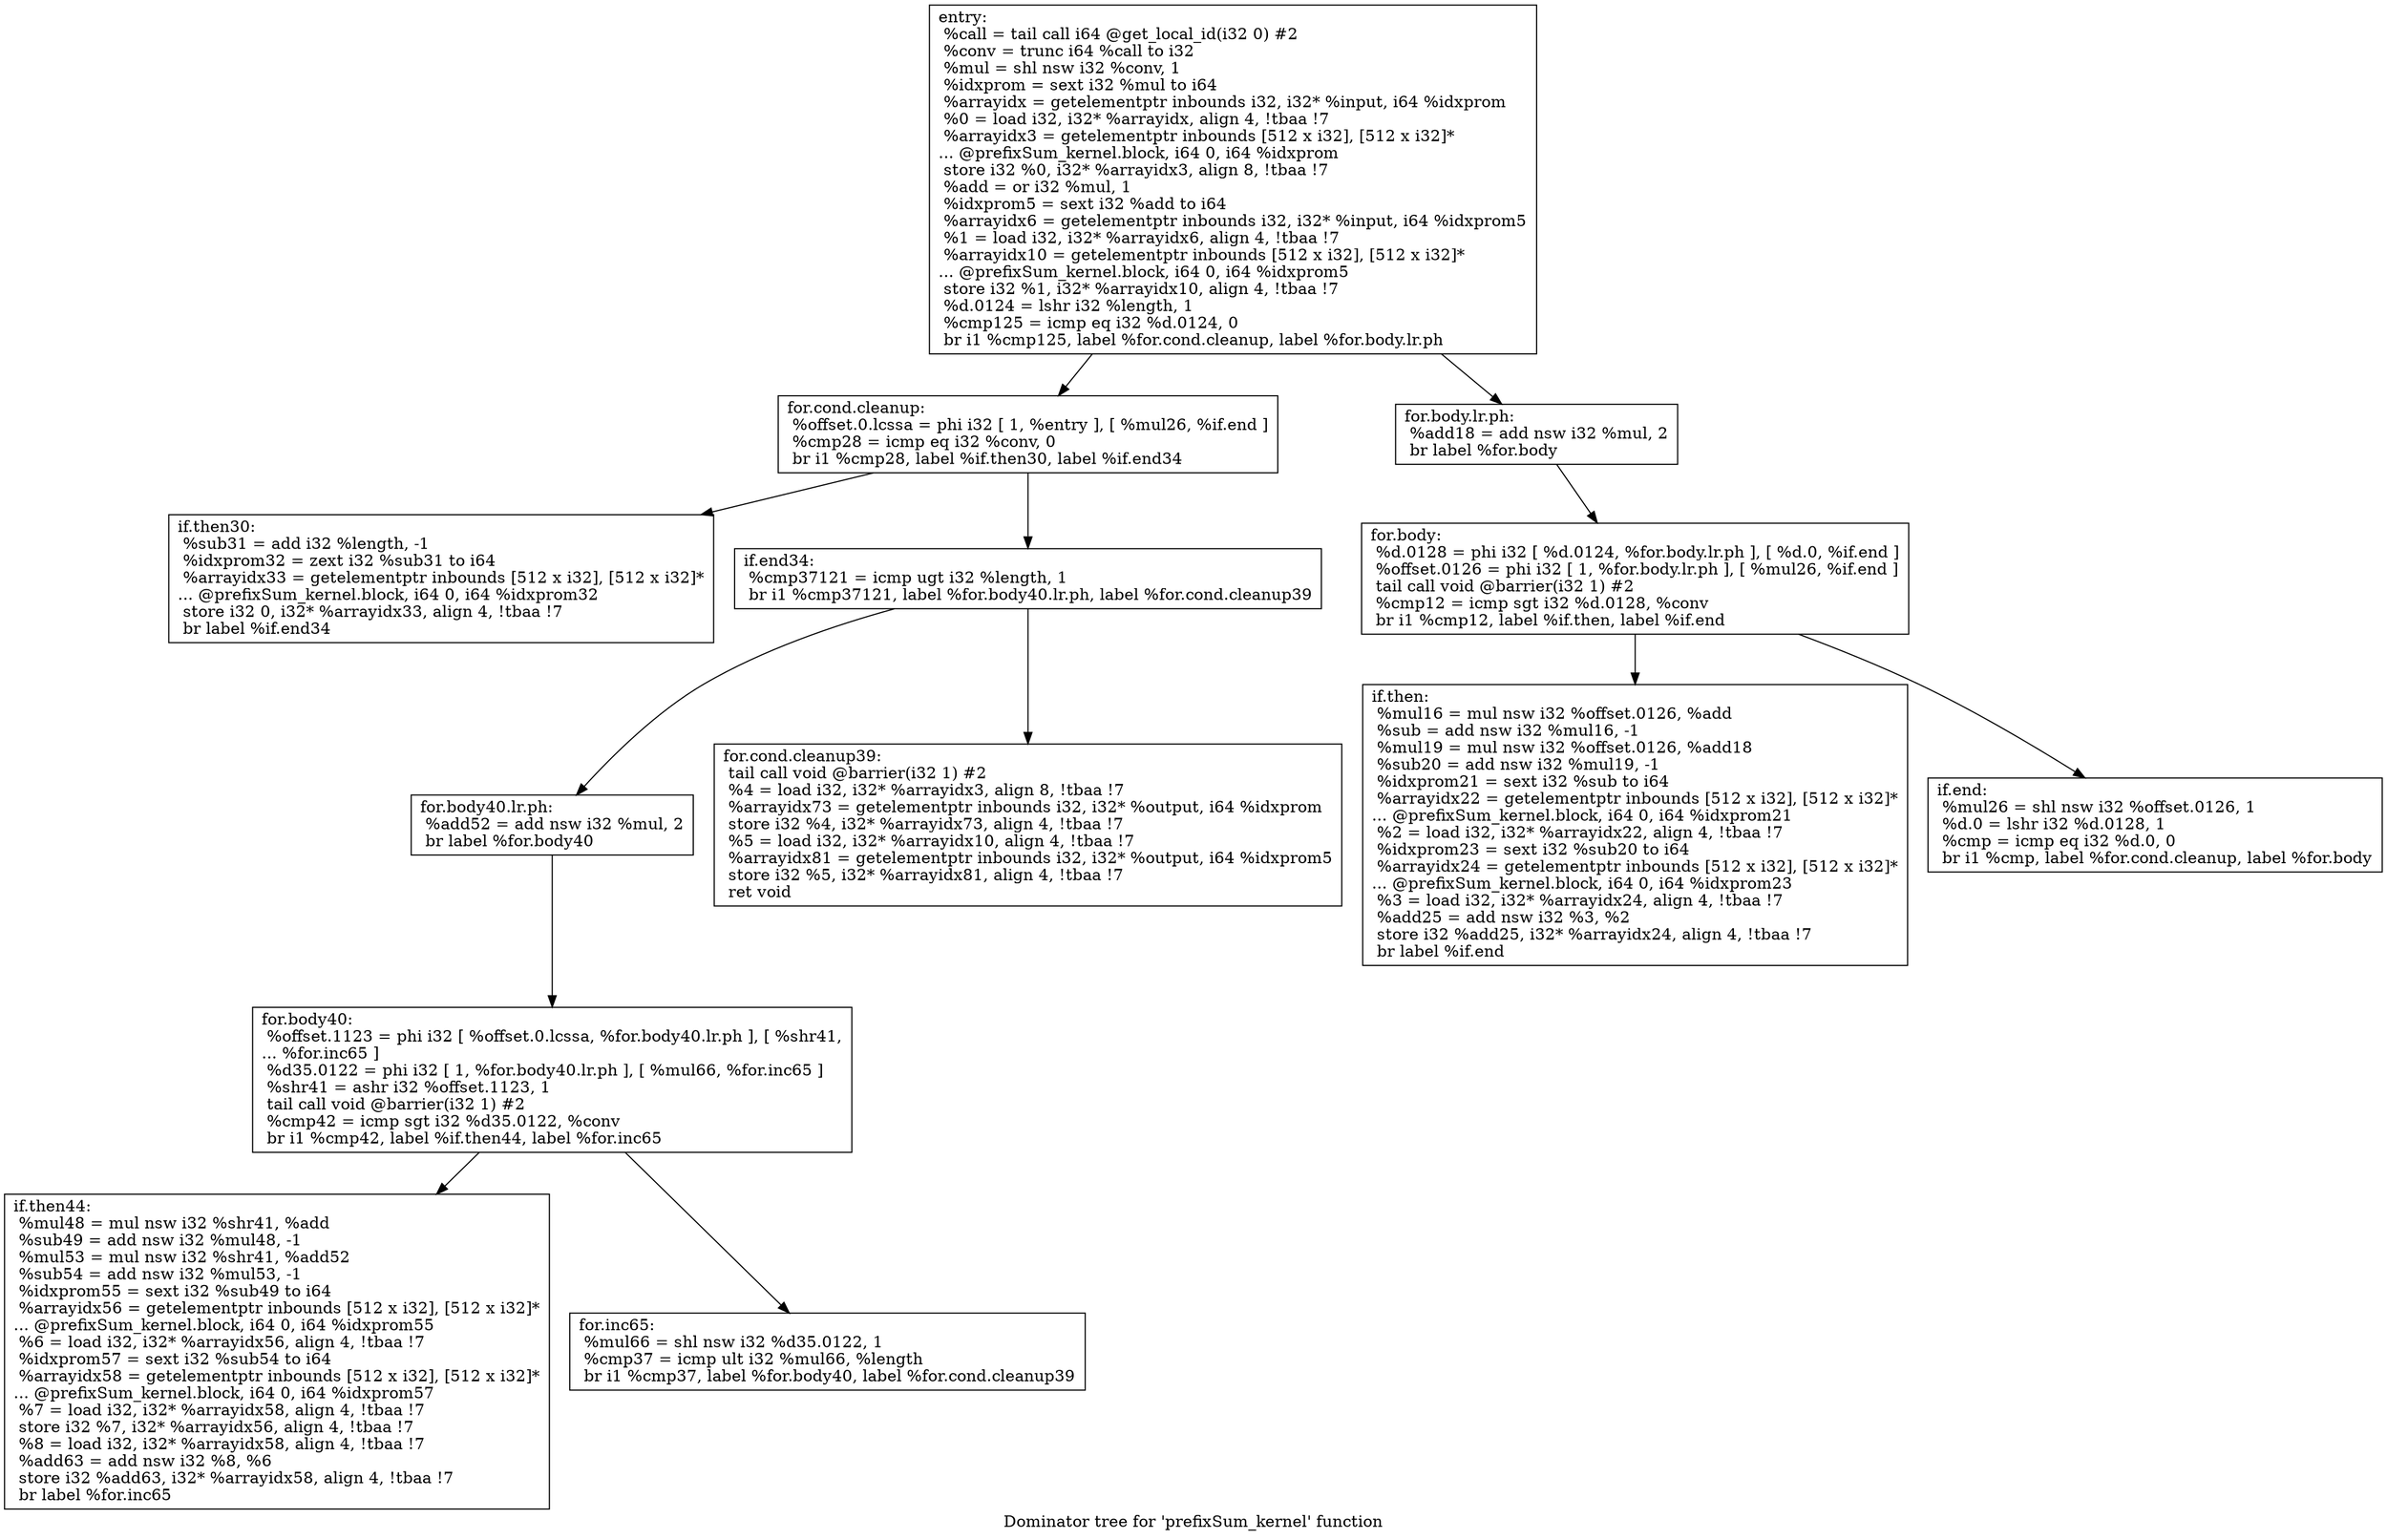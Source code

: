digraph "Dominator tree for 'prefixSum_kernel' function" {
	label="Dominator tree for 'prefixSum_kernel' function";

	Node0x8d241f0 [shape=record,label="{entry:\l  %call = tail call i64 @get_local_id(i32 0) #2\l  %conv = trunc i64 %call to i32\l  %mul = shl nsw i32 %conv, 1\l  %idxprom = sext i32 %mul to i64\l  %arrayidx = getelementptr inbounds i32, i32* %input, i64 %idxprom\l  %0 = load i32, i32* %arrayidx, align 4, !tbaa !7\l  %arrayidx3 = getelementptr inbounds [512 x i32], [512 x i32]*\l... @prefixSum_kernel.block, i64 0, i64 %idxprom\l  store i32 %0, i32* %arrayidx3, align 8, !tbaa !7\l  %add = or i32 %mul, 1\l  %idxprom5 = sext i32 %add to i64\l  %arrayidx6 = getelementptr inbounds i32, i32* %input, i64 %idxprom5\l  %1 = load i32, i32* %arrayidx6, align 4, !tbaa !7\l  %arrayidx10 = getelementptr inbounds [512 x i32], [512 x i32]*\l... @prefixSum_kernel.block, i64 0, i64 %idxprom5\l  store i32 %1, i32* %arrayidx10, align 4, !tbaa !7\l  %d.0124 = lshr i32 %length, 1\l  %cmp125 = icmp eq i32 %d.0124, 0\l  br i1 %cmp125, label %for.cond.cleanup, label %for.body.lr.ph\l}"];
	Node0x8d241f0 -> Node0x8d24230;
	Node0x8d241f0 -> Node0x8d24430;
	Node0x8d24230 [shape=record,label="{for.cond.cleanup:                                 \l  %offset.0.lcssa = phi i32 [ 1, %entry ], [ %mul26, %if.end ]\l  %cmp28 = icmp eq i32 %conv, 0\l  br i1 %cmp28, label %if.then30, label %if.end34\l}"];
	Node0x8d24230 -> Node0x8d24270;
	Node0x8d24230 -> Node0x8d242b0;
	Node0x8d24270 [shape=record,label="{if.then30:                                        \l  %sub31 = add i32 %length, -1\l  %idxprom32 = zext i32 %sub31 to i64\l  %arrayidx33 = getelementptr inbounds [512 x i32], [512 x i32]*\l... @prefixSum_kernel.block, i64 0, i64 %idxprom32\l  store i32 0, i32* %arrayidx33, align 4, !tbaa !7\l  br label %if.end34\l}"];
	Node0x8d242b0 [shape=record,label="{if.end34:                                         \l  %cmp37121 = icmp ugt i32 %length, 1\l  br i1 %cmp37121, label %for.body40.lr.ph, label %for.cond.cleanup39\l}"];
	Node0x8d242b0 -> Node0x8d242f0;
	Node0x8d242b0 -> Node0x8d243f0;
	Node0x8d242f0 [shape=record,label="{for.body40.lr.ph:                                 \l  %add52 = add nsw i32 %mul, 2\l  br label %for.body40\l}"];
	Node0x8d242f0 -> Node0x8d24330;
	Node0x8d24330 [shape=record,label="{for.body40:                                       \l  %offset.1123 = phi i32 [ %offset.0.lcssa, %for.body40.lr.ph ], [ %shr41,\l... %for.inc65 ]\l  %d35.0122 = phi i32 [ 1, %for.body40.lr.ph ], [ %mul66, %for.inc65 ]\l  %shr41 = ashr i32 %offset.1123, 1\l  tail call void @barrier(i32 1) #2\l  %cmp42 = icmp sgt i32 %d35.0122, %conv\l  br i1 %cmp42, label %if.then44, label %for.inc65\l}"];
	Node0x8d24330 -> Node0x8d24370;
	Node0x8d24330 -> Node0x8d243b0;
	Node0x8d24370 [shape=record,label="{if.then44:                                        \l  %mul48 = mul nsw i32 %shr41, %add\l  %sub49 = add nsw i32 %mul48, -1\l  %mul53 = mul nsw i32 %shr41, %add52\l  %sub54 = add nsw i32 %mul53, -1\l  %idxprom55 = sext i32 %sub49 to i64\l  %arrayidx56 = getelementptr inbounds [512 x i32], [512 x i32]*\l... @prefixSum_kernel.block, i64 0, i64 %idxprom55\l  %6 = load i32, i32* %arrayidx56, align 4, !tbaa !7\l  %idxprom57 = sext i32 %sub54 to i64\l  %arrayidx58 = getelementptr inbounds [512 x i32], [512 x i32]*\l... @prefixSum_kernel.block, i64 0, i64 %idxprom57\l  %7 = load i32, i32* %arrayidx58, align 4, !tbaa !7\l  store i32 %7, i32* %arrayidx56, align 4, !tbaa !7\l  %8 = load i32, i32* %arrayidx58, align 4, !tbaa !7\l  %add63 = add nsw i32 %8, %6\l  store i32 %add63, i32* %arrayidx58, align 4, !tbaa !7\l  br label %for.inc65\l}"];
	Node0x8d243b0 [shape=record,label="{for.inc65:                                        \l  %mul66 = shl nsw i32 %d35.0122, 1\l  %cmp37 = icmp ult i32 %mul66, %length\l  br i1 %cmp37, label %for.body40, label %for.cond.cleanup39\l}"];
	Node0x8d243f0 [shape=record,label="{for.cond.cleanup39:                               \l  tail call void @barrier(i32 1) #2\l  %4 = load i32, i32* %arrayidx3, align 8, !tbaa !7\l  %arrayidx73 = getelementptr inbounds i32, i32* %output, i64 %idxprom\l  store i32 %4, i32* %arrayidx73, align 4, !tbaa !7\l  %5 = load i32, i32* %arrayidx10, align 4, !tbaa !7\l  %arrayidx81 = getelementptr inbounds i32, i32* %output, i64 %idxprom5\l  store i32 %5, i32* %arrayidx81, align 4, !tbaa !7\l  ret void\l}"];
	Node0x8d24430 [shape=record,label="{for.body.lr.ph:                                   \l  %add18 = add nsw i32 %mul, 2\l  br label %for.body\l}"];
	Node0x8d24430 -> Node0x8d24470;
	Node0x8d24470 [shape=record,label="{for.body:                                         \l  %d.0128 = phi i32 [ %d.0124, %for.body.lr.ph ], [ %d.0, %if.end ]\l  %offset.0126 = phi i32 [ 1, %for.body.lr.ph ], [ %mul26, %if.end ]\l  tail call void @barrier(i32 1) #2\l  %cmp12 = icmp sgt i32 %d.0128, %conv\l  br i1 %cmp12, label %if.then, label %if.end\l}"];
	Node0x8d24470 -> Node0x8d244b0;
	Node0x8d24470 -> Node0x8d244f0;
	Node0x8d244b0 [shape=record,label="{if.then:                                          \l  %mul16 = mul nsw i32 %offset.0126, %add\l  %sub = add nsw i32 %mul16, -1\l  %mul19 = mul nsw i32 %offset.0126, %add18\l  %sub20 = add nsw i32 %mul19, -1\l  %idxprom21 = sext i32 %sub to i64\l  %arrayidx22 = getelementptr inbounds [512 x i32], [512 x i32]*\l... @prefixSum_kernel.block, i64 0, i64 %idxprom21\l  %2 = load i32, i32* %arrayidx22, align 4, !tbaa !7\l  %idxprom23 = sext i32 %sub20 to i64\l  %arrayidx24 = getelementptr inbounds [512 x i32], [512 x i32]*\l... @prefixSum_kernel.block, i64 0, i64 %idxprom23\l  %3 = load i32, i32* %arrayidx24, align 4, !tbaa !7\l  %add25 = add nsw i32 %3, %2\l  store i32 %add25, i32* %arrayidx24, align 4, !tbaa !7\l  br label %if.end\l}"];
	Node0x8d244f0 [shape=record,label="{if.end:                                           \l  %mul26 = shl nsw i32 %offset.0126, 1\l  %d.0 = lshr i32 %d.0128, 1\l  %cmp = icmp eq i32 %d.0, 0\l  br i1 %cmp, label %for.cond.cleanup, label %for.body\l}"];
}
